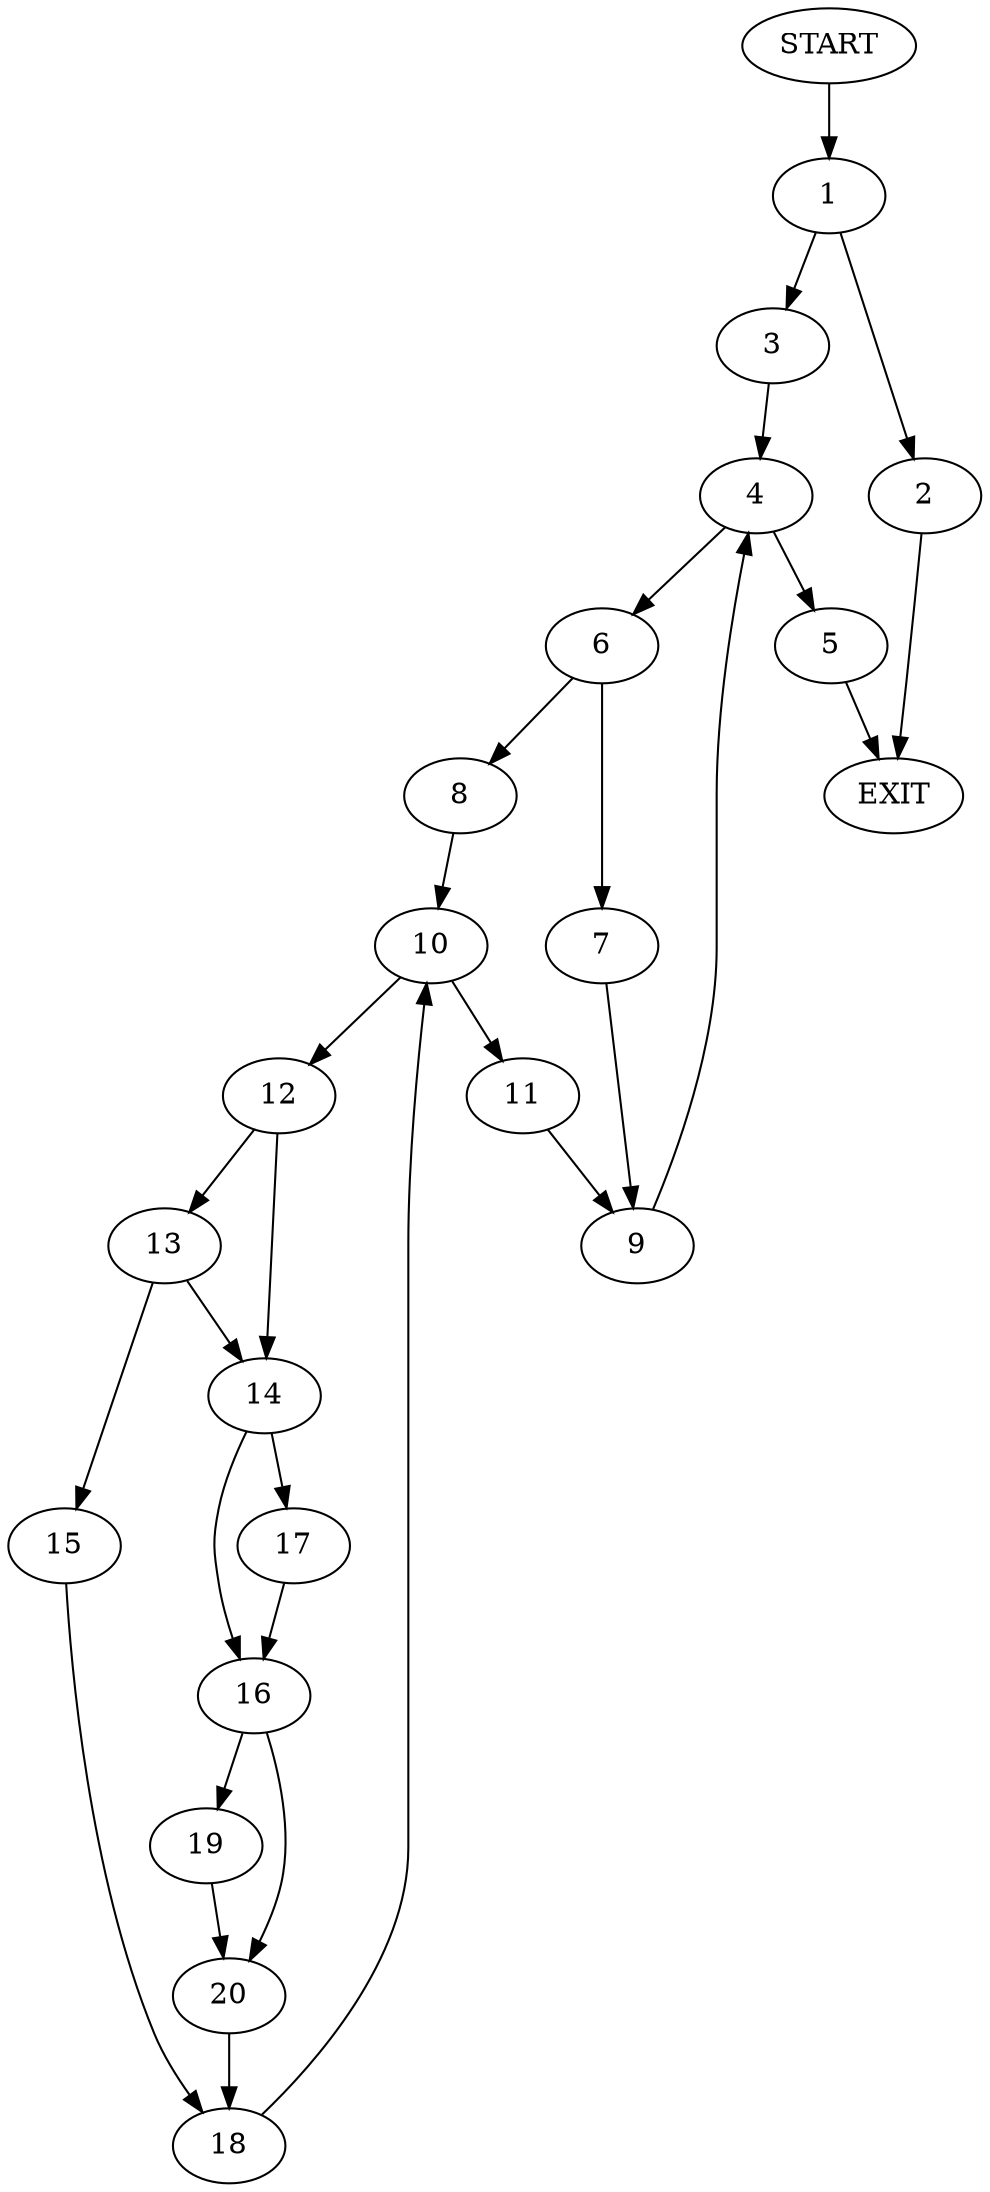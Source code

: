 digraph {
0 [label="START"]
21 [label="EXIT"]
0 -> 1
1 -> 2
1 -> 3
2 -> 21
3 -> 4
4 -> 5
4 -> 6
6 -> 7
6 -> 8
5 -> 21
7 -> 9
8 -> 10
9 -> 4
10 -> 11
10 -> 12
11 -> 9
12 -> 13
12 -> 14
13 -> 14
13 -> 15
14 -> 16
14 -> 17
15 -> 18
18 -> 10
17 -> 16
16 -> 19
16 -> 20
19 -> 20
20 -> 18
}
